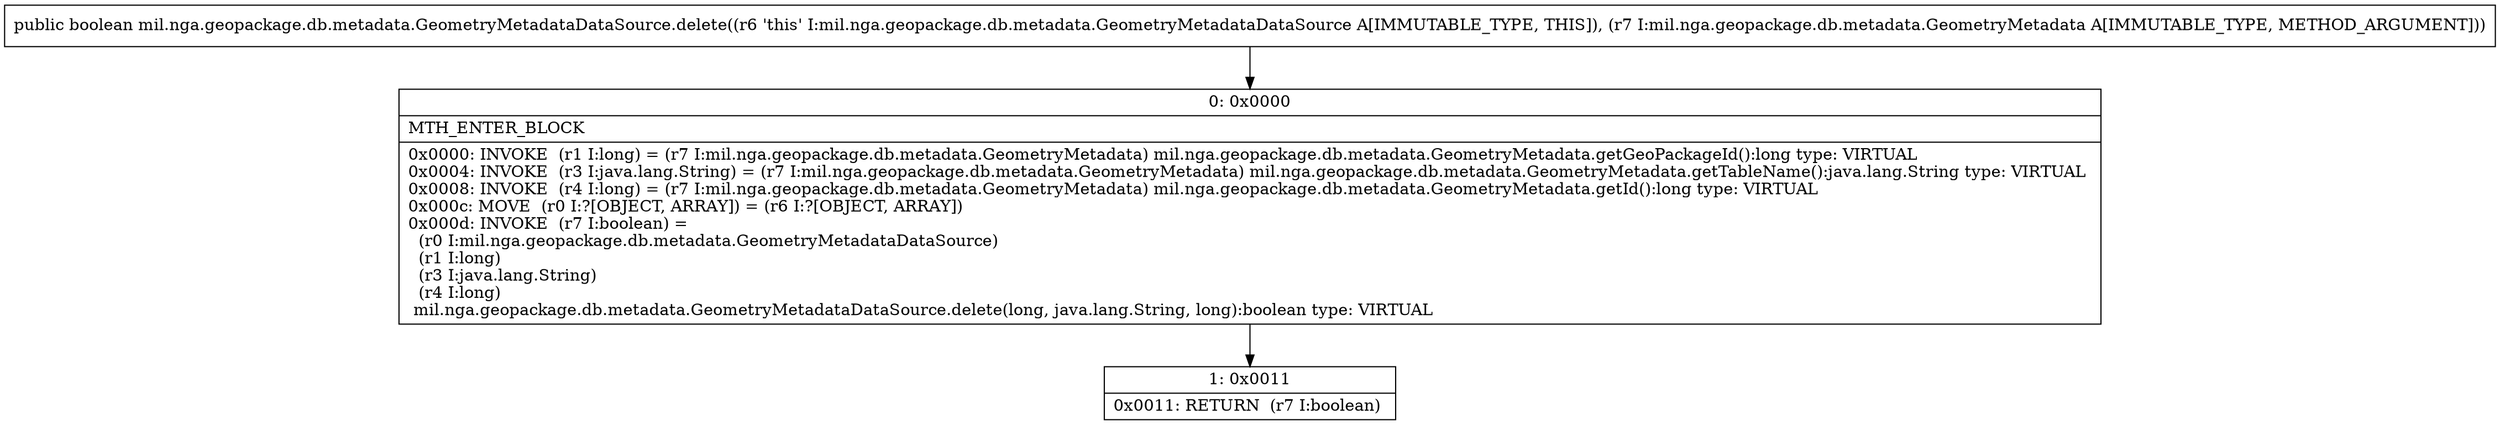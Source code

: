 digraph "CFG formil.nga.geopackage.db.metadata.GeometryMetadataDataSource.delete(Lmil\/nga\/geopackage\/db\/metadata\/GeometryMetadata;)Z" {
Node_0 [shape=record,label="{0\:\ 0x0000|MTH_ENTER_BLOCK\l|0x0000: INVOKE  (r1 I:long) = (r7 I:mil.nga.geopackage.db.metadata.GeometryMetadata) mil.nga.geopackage.db.metadata.GeometryMetadata.getGeoPackageId():long type: VIRTUAL \l0x0004: INVOKE  (r3 I:java.lang.String) = (r7 I:mil.nga.geopackage.db.metadata.GeometryMetadata) mil.nga.geopackage.db.metadata.GeometryMetadata.getTableName():java.lang.String type: VIRTUAL \l0x0008: INVOKE  (r4 I:long) = (r7 I:mil.nga.geopackage.db.metadata.GeometryMetadata) mil.nga.geopackage.db.metadata.GeometryMetadata.getId():long type: VIRTUAL \l0x000c: MOVE  (r0 I:?[OBJECT, ARRAY]) = (r6 I:?[OBJECT, ARRAY]) \l0x000d: INVOKE  (r7 I:boolean) = \l  (r0 I:mil.nga.geopackage.db.metadata.GeometryMetadataDataSource)\l  (r1 I:long)\l  (r3 I:java.lang.String)\l  (r4 I:long)\l mil.nga.geopackage.db.metadata.GeometryMetadataDataSource.delete(long, java.lang.String, long):boolean type: VIRTUAL \l}"];
Node_1 [shape=record,label="{1\:\ 0x0011|0x0011: RETURN  (r7 I:boolean) \l}"];
MethodNode[shape=record,label="{public boolean mil.nga.geopackage.db.metadata.GeometryMetadataDataSource.delete((r6 'this' I:mil.nga.geopackage.db.metadata.GeometryMetadataDataSource A[IMMUTABLE_TYPE, THIS]), (r7 I:mil.nga.geopackage.db.metadata.GeometryMetadata A[IMMUTABLE_TYPE, METHOD_ARGUMENT])) }"];
MethodNode -> Node_0;
Node_0 -> Node_1;
}

